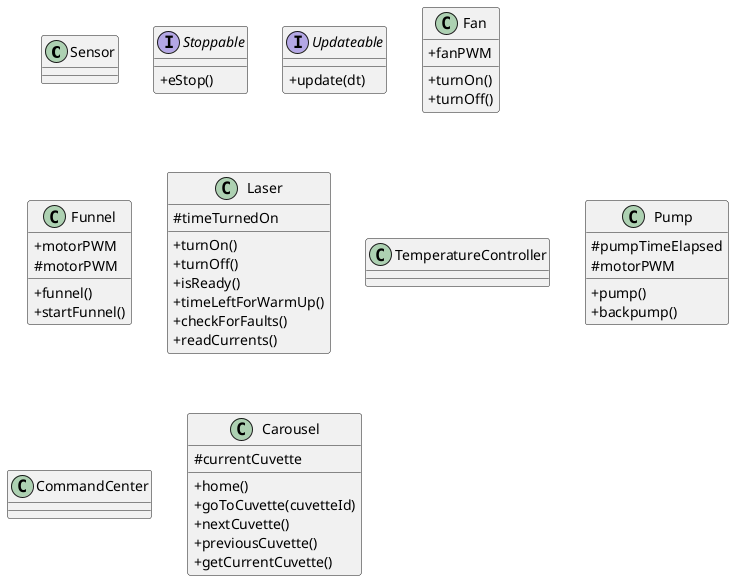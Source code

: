 @startuml
skinparam classAttributeIconSize 0
class Sensor
interface Stoppable
{
  +eStop()
}
interface Updateable
{
  +update(dt)
}
class Fan
{
    +fanPWM
    +turnOn()
    +turnOff()
}
class Funnel
{
    +motorPWM
    +funnel()
}
class Laser
{
  #timeTurnedOn
  +turnOn()
  +turnOff()
  +isReady()
  +timeLeftForWarmUp()
  +checkForFaults()
  +readCurrents()
}
class TemperatureController
class Pump
{
  #pumpTimeElapsed
  #motorPWM
  +pump()
  +backpump()
}
class CommandCenter
class Funnel
{
  #motorPWM
  +startFunnel()
}
class Carousel
{
  #currentCuvette
  +home()
  +goToCuvette(cuvetteId)
  +nextCuvette()
  +previousCuvette()
  +getCurrentCuvette()
}
@enduml
